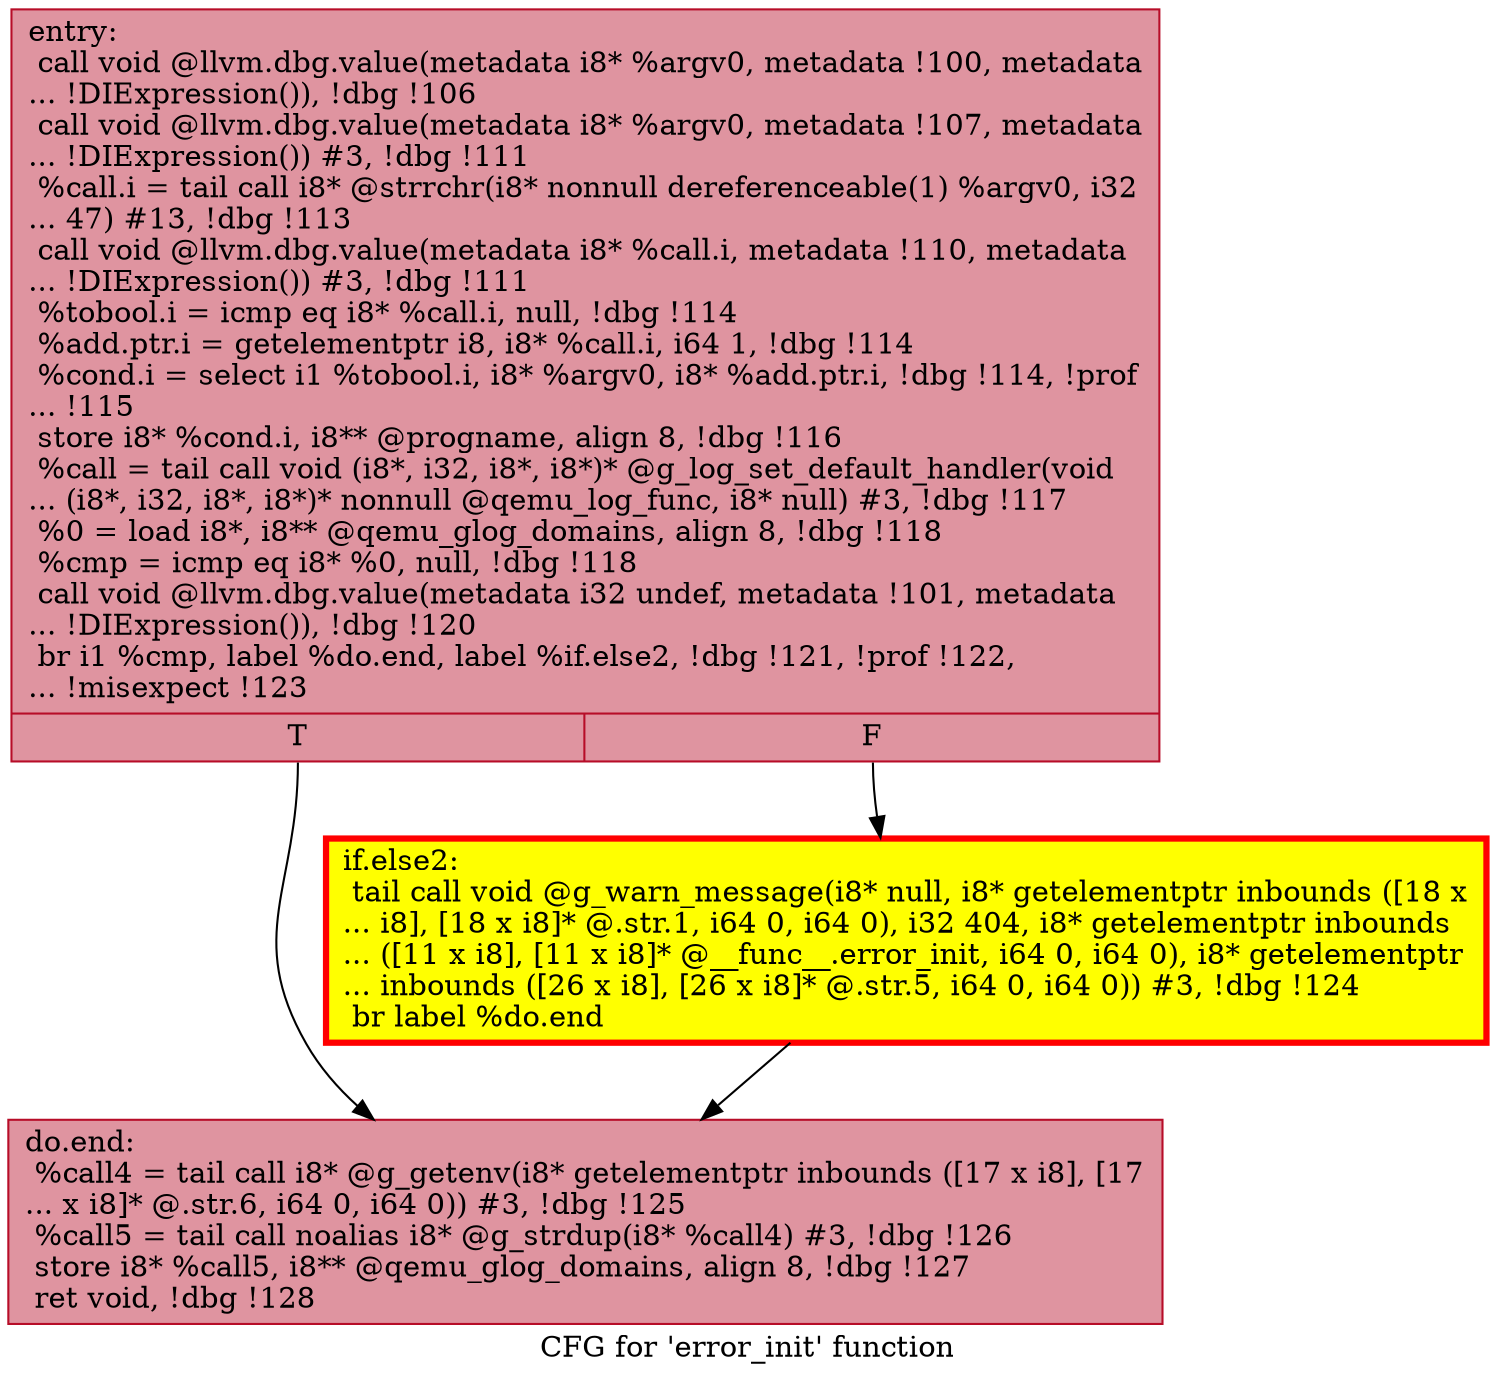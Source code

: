 digraph "CFG for 'error_init' function" {
	label="CFG for 'error_init' function";

	Node0x55915b5e2460 [shape=record,color="#b70d28ff", style=filled, fillcolor="#b70d2870",label="{entry:\l  call void @llvm.dbg.value(metadata i8* %argv0, metadata !100, metadata\l... !DIExpression()), !dbg !106\l  call void @llvm.dbg.value(metadata i8* %argv0, metadata !107, metadata\l... !DIExpression()) #3, !dbg !111\l  %call.i = tail call i8* @strrchr(i8* nonnull dereferenceable(1) %argv0, i32\l... 47) #13, !dbg !113\l  call void @llvm.dbg.value(metadata i8* %call.i, metadata !110, metadata\l... !DIExpression()) #3, !dbg !111\l  %tobool.i = icmp eq i8* %call.i, null, !dbg !114\l  %add.ptr.i = getelementptr i8, i8* %call.i, i64 1, !dbg !114\l  %cond.i = select i1 %tobool.i, i8* %argv0, i8* %add.ptr.i, !dbg !114, !prof\l... !115\l  store i8* %cond.i, i8** @progname, align 8, !dbg !116\l  %call = tail call void (i8*, i32, i8*, i8*)* @g_log_set_default_handler(void\l... (i8*, i32, i8*, i8*)* nonnull @qemu_log_func, i8* null) #3, !dbg !117\l  %0 = load i8*, i8** @qemu_glog_domains, align 8, !dbg !118\l  %cmp = icmp eq i8* %0, null, !dbg !118\l  call void @llvm.dbg.value(metadata i32 undef, metadata !101, metadata\l... !DIExpression()), !dbg !120\l  br i1 %cmp, label %do.end, label %if.else2, !dbg !121, !prof !122,\l... !misexpect !123\l|{<s0>T|<s1>F}}"];
	Node0x55915b5e2460:s0 -> Node0x55915b5e4e80;
	Node0x55915b5e2460:s1 -> Node0x55915b5e5130;
	Node0x55915b5e5130 [shape=record,penwidth=3.0, style="filled", color="red", fillcolor="yellow",label="{if.else2:                                         \l  tail call void @g_warn_message(i8* null, i8* getelementptr inbounds ([18 x\l... i8], [18 x i8]* @.str.1, i64 0, i64 0), i32 404, i8* getelementptr inbounds\l... ([11 x i8], [11 x i8]* @__func__.error_init, i64 0, i64 0), i8* getelementptr\l... inbounds ([26 x i8], [26 x i8]* @.str.5, i64 0, i64 0)) #3, !dbg !124\l  br label %do.end\l}"];
	Node0x55915b5e5130 -> Node0x55915b5e4e80;
	Node0x55915b5e4e80 [shape=record,color="#b70d28ff", style=filled, fillcolor="#b70d2870",label="{do.end:                                           \l  %call4 = tail call i8* @g_getenv(i8* getelementptr inbounds ([17 x i8], [17\l... x i8]* @.str.6, i64 0, i64 0)) #3, !dbg !125\l  %call5 = tail call noalias i8* @g_strdup(i8* %call4) #3, !dbg !126\l  store i8* %call5, i8** @qemu_glog_domains, align 8, !dbg !127\l  ret void, !dbg !128\l}"];
}
